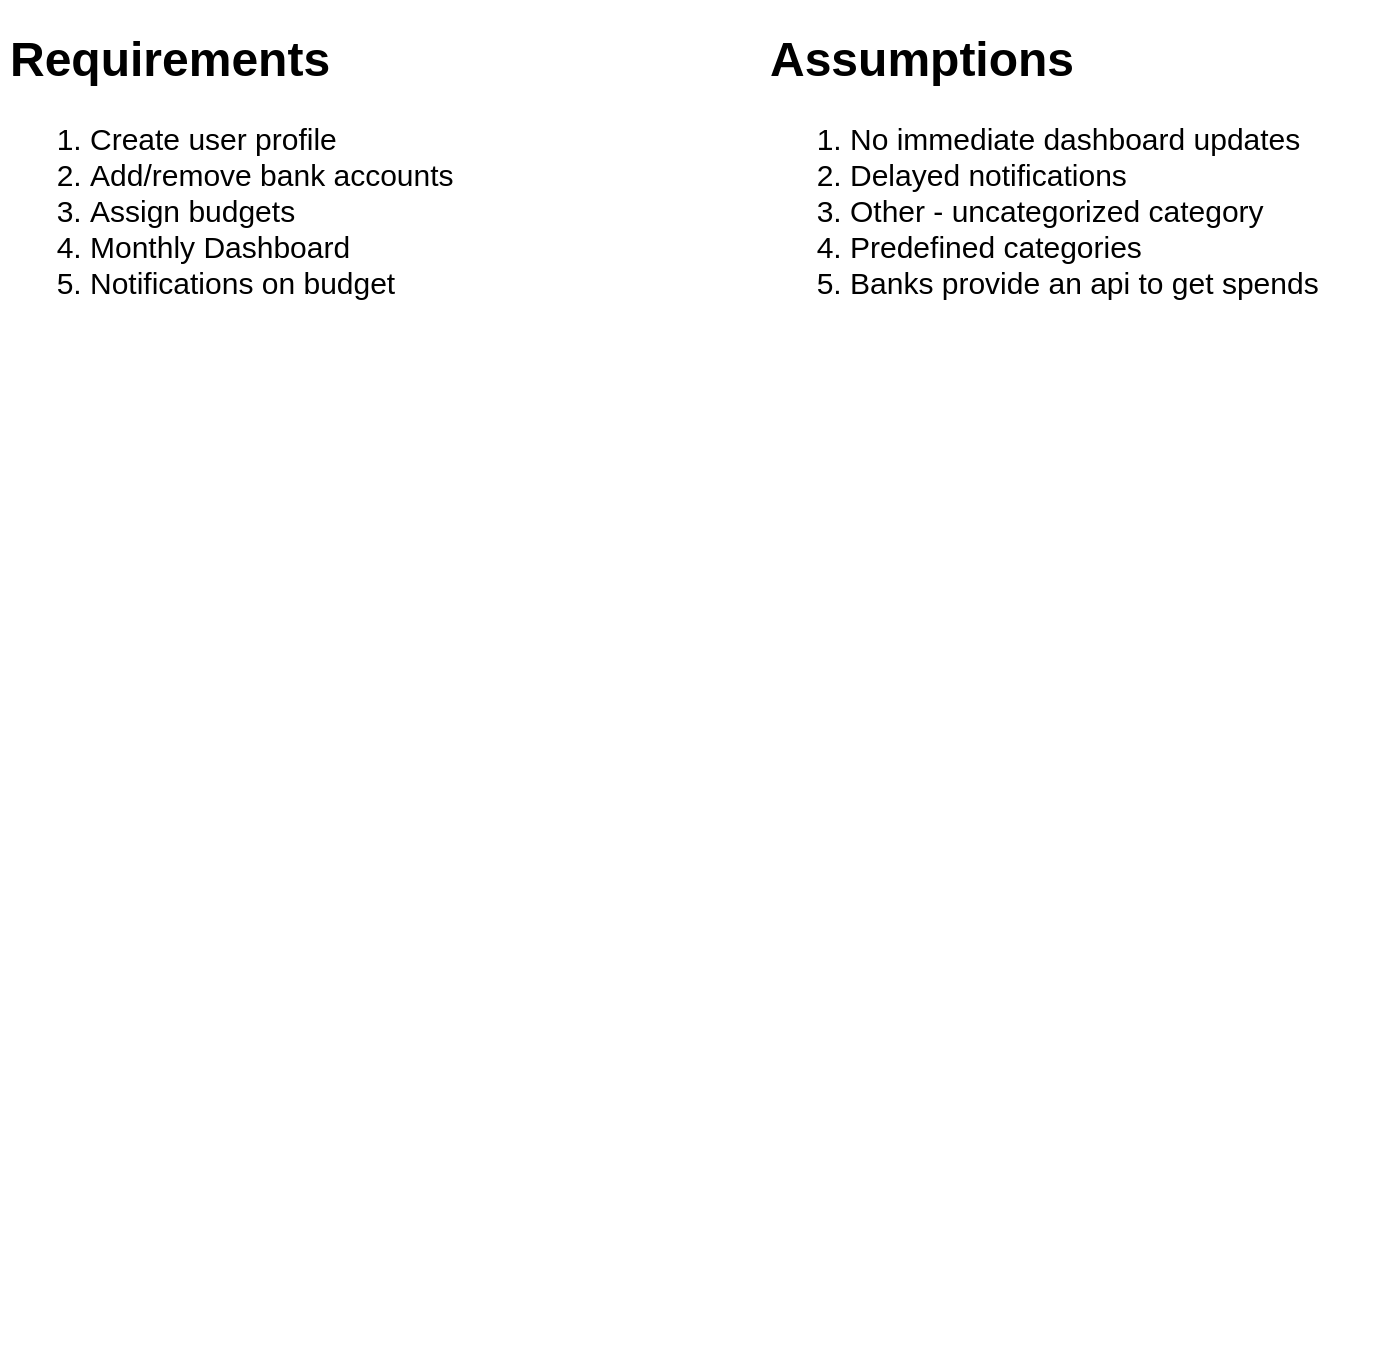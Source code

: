 <mxfile version="14.4.3" type="device" pages="3"><diagram id="LEjCYELOVuVVkbgpxtiJ" name="Page-1"><mxGraphModel dx="1593" dy="931" grid="1" gridSize="10" guides="1" tooltips="1" connect="1" arrows="1" fold="1" page="1" pageScale="1" pageWidth="1600" pageHeight="900" math="0" shadow="0"><root><mxCell id="0"/><mxCell id="1" parent="0"/><mxCell id="EI8fON7Rf7L5VT_uD0MT-15" value="&lt;h1&gt;Requirements&lt;/h1&gt;&lt;p&gt;&lt;/p&gt;&lt;ol style=&quot;font-size: 15px&quot;&gt;&lt;li&gt;Create user profile&lt;/li&gt;&lt;li&gt;Add/remove bank accounts&lt;/li&gt;&lt;li&gt;Assign budgets&lt;/li&gt;&lt;li&gt;Monthly Dashboard&lt;/li&gt;&lt;li&gt;Notifications on budget&lt;/li&gt;&lt;/ol&gt;&lt;p&gt;&lt;/p&gt;" style="text;html=1;strokeColor=none;fillColor=none;spacing=5;spacingTop=-20;whiteSpace=wrap;overflow=hidden;rounded=0;" vertex="1" parent="1"><mxGeometry x="10" y="20" width="310" height="670" as="geometry"/></mxCell><mxCell id="EI8fON7Rf7L5VT_uD0MT-16" value="&lt;h1&gt;Assumptions&lt;/h1&gt;&lt;ol style=&quot;font-size: 15px&quot;&gt;&lt;li&gt;No immediate dashboard updates&lt;/li&gt;&lt;li&gt;Delayed notifications&lt;/li&gt;&lt;li&gt;Other - uncategorized category&lt;/li&gt;&lt;li&gt;Predefined categories&lt;/li&gt;&lt;li&gt;Banks provide an api to get spends&lt;/li&gt;&lt;/ol&gt;&lt;p&gt;&lt;/p&gt;" style="text;html=1;strokeColor=none;fillColor=none;spacing=5;spacingTop=-20;whiteSpace=wrap;overflow=hidden;rounded=0;" vertex="1" parent="1"><mxGeometry x="390" y="20" width="310" height="670" as="geometry"/></mxCell></root></mxGraphModel></diagram><diagram id="5jtczFC2DtVJ73bP2fy8" name="Page-2"><mxGraphModel dx="1354" dy="791" grid="1" gridSize="10" guides="1" tooltips="1" connect="1" arrows="1" fold="1" page="1" pageScale="1" pageWidth="1600" pageHeight="900" math="0" shadow="0"><root><mxCell id="rjqKzywPjhEZeujohmy_-0"/><mxCell id="rjqKzywPjhEZeujohmy_-1" parent="rjqKzywPjhEZeujohmy_-0"/><mxCell id="rNutdrYhHbkk4v7Iz4_9-11" style="edgeStyle=orthogonalEdgeStyle;rounded=0;orthogonalLoop=1;jettySize=auto;html=1;exitX=1;exitY=0.5;exitDx=0;exitDy=0;entryX=0;entryY=0.5;entryDx=0;entryDy=0;fillColor=#fff2cc;strokeColor=#d6b656;strokeWidth=4;" edge="1" parent="rjqKzywPjhEZeujohmy_-1" source="rjqKzywPjhEZeujohmy_-5" target="jkFfhQiMxdDeTWQuAAS1-0"><mxGeometry relative="1" as="geometry"><Array as="points"><mxPoint x="480" y="340"/><mxPoint x="480" y="95"/></Array></mxGeometry></mxCell><mxCell id="rNutdrYhHbkk4v7Iz4_9-14" style="edgeStyle=orthogonalEdgeStyle;rounded=0;orthogonalLoop=1;jettySize=auto;html=1;exitX=1;exitY=0.25;exitDx=0;exitDy=0;entryX=0;entryY=0.357;entryDx=0;entryDy=0;entryPerimeter=0;strokeWidth=4;fillColor=#e1d5e7;strokeColor=#9673a6;" edge="1" parent="rjqKzywPjhEZeujohmy_-1" source="rjqKzywPjhEZeujohmy_-5" target="rjqKzywPjhEZeujohmy_-8"><mxGeometry relative="1" as="geometry"/></mxCell><mxCell id="rNutdrYhHbkk4v7Iz4_9-23" style="edgeStyle=orthogonalEdgeStyle;rounded=0;orthogonalLoop=1;jettySize=auto;html=1;exitX=1;exitY=0.5;exitDx=0;exitDy=0;entryX=0;entryY=0.75;entryDx=0;entryDy=0;strokeWidth=4;fillColor=#0050ef;strokeColor=#001DBC;" edge="1" parent="rjqKzywPjhEZeujohmy_-1" source="rjqKzywPjhEZeujohmy_-5" target="rjqKzywPjhEZeujohmy_-8"><mxGeometry relative="1" as="geometry"/></mxCell><mxCell id="rjqKzywPjhEZeujohmy_-5" value="" style="rounded=0;whiteSpace=wrap;html=1;" vertex="1" parent="rjqKzywPjhEZeujohmy_-1"><mxGeometry x="260" y="50" width="10" height="580" as="geometry"/></mxCell><mxCell id="rjqKzywPjhEZeujohmy_-6" value="Gateway" style="text;html=1;strokeColor=none;fillColor=none;align=center;verticalAlign=middle;whiteSpace=wrap;rounded=0;" vertex="1" parent="rjqKzywPjhEZeujohmy_-1"><mxGeometry x="245" y="20" width="40" height="20" as="geometry"/></mxCell><mxCell id="rjqKzywPjhEZeujohmy_-7" value="Client" style="outlineConnect=0;fontColor=#232F3E;gradientColor=none;strokeColor=#232F3E;fillColor=#ffffff;dashed=0;verticalLabelPosition=bottom;verticalAlign=top;align=center;html=1;fontSize=12;fontStyle=0;aspect=fixed;shape=mxgraph.aws4.resourceIcon;resIcon=mxgraph.aws4.client;" vertex="1" parent="rjqKzywPjhEZeujohmy_-1"><mxGeometry x="160" y="170" width="60" height="60" as="geometry"/></mxCell><mxCell id="rNutdrYhHbkk4v7Iz4_9-16" style="edgeStyle=orthogonalEdgeStyle;rounded=0;orthogonalLoop=1;jettySize=auto;html=1;exitX=1;exitY=0.25;exitDx=0;exitDy=0;entryX=0;entryY=0.75;entryDx=0;entryDy=0;strokeWidth=4;fillColor=#e1d5e7;strokeColor=#9673a6;" edge="1" parent="rjqKzywPjhEZeujohmy_-1" source="rjqKzywPjhEZeujohmy_-8" target="hIJjkHDPBIrLyrcaTdZ1-0"><mxGeometry relative="1" as="geometry"/></mxCell><mxCell id="rNutdrYhHbkk4v7Iz4_9-19" style="edgeStyle=orthogonalEdgeStyle;rounded=0;orthogonalLoop=1;jettySize=auto;html=1;exitX=1;exitY=0.75;exitDx=0;exitDy=0;entryX=0;entryY=0.5;entryDx=0;entryDy=0;strokeWidth=4;fillColor=#f8cecc;strokeColor=#b85450;" edge="1" parent="rjqKzywPjhEZeujohmy_-1" source="rjqKzywPjhEZeujohmy_-8" target="xRsZ1xOgoab8gGCODLMa-0"><mxGeometry relative="1" as="geometry"/></mxCell><mxCell id="rNutdrYhHbkk4v7Iz4_9-24" style="edgeStyle=orthogonalEdgeStyle;rounded=0;orthogonalLoop=1;jettySize=auto;html=1;exitX=1;exitY=1;exitDx=0;exitDy=0;entryX=0;entryY=0.5;entryDx=0;entryDy=0;strokeColor=#001DBC;strokeWidth=4;fillColor=#0050ef;" edge="1" parent="rjqKzywPjhEZeujohmy_-1" source="rjqKzywPjhEZeujohmy_-8" target="C2PQWlD0-MoEL7NNvTyw-0"><mxGeometry relative="1" as="geometry"/></mxCell><mxCell id="rjqKzywPjhEZeujohmy_-8" value="" style="rounded=0;whiteSpace=wrap;html=1;fillColor=#dae8fc;strokeColor=#6c8ebf;" vertex="1" parent="rjqKzywPjhEZeujohmy_-1"><mxGeometry x="330" y="170" width="100" height="70" as="geometry"/></mxCell><mxCell id="rjqKzywPjhEZeujohmy_-9" value="Auth Service" style="text;html=1;strokeColor=none;fillColor=none;align=center;verticalAlign=middle;whiteSpace=wrap;rounded=0;" vertex="1" parent="rjqKzywPjhEZeujohmy_-1"><mxGeometry x="360" y="195" width="40" height="20" as="geometry"/></mxCell><mxCell id="rNutdrYhHbkk4v7Iz4_9-12" style="edgeStyle=orthogonalEdgeStyle;rounded=0;orthogonalLoop=1;jettySize=auto;html=1;exitX=1;exitY=0.5;exitDx=0;exitDy=0;entryX=0;entryY=0.5;entryDx=0;entryDy=0;entryPerimeter=0;strokeWidth=4;fillColor=#fff2cc;strokeColor=#d6b656;" edge="1" parent="rjqKzywPjhEZeujohmy_-1" source="jkFfhQiMxdDeTWQuAAS1-0" target="rNutdrYhHbkk4v7Iz4_9-2"><mxGeometry relative="1" as="geometry"/></mxCell><mxCell id="jkFfhQiMxdDeTWQuAAS1-0" value="" style="rounded=0;whiteSpace=wrap;html=1;fillColor=#dae8fc;strokeColor=#6c8ebf;" vertex="1" parent="rjqKzywPjhEZeujohmy_-1"><mxGeometry x="560" y="60" width="100" height="70" as="geometry"/></mxCell><mxCell id="jkFfhQiMxdDeTWQuAAS1-1" value="User Service" style="text;html=1;strokeColor=none;fillColor=none;align=center;verticalAlign=middle;whiteSpace=wrap;rounded=0;" vertex="1" parent="rjqKzywPjhEZeujohmy_-1"><mxGeometry x="590" y="85" width="40" height="20" as="geometry"/></mxCell><mxCell id="rNutdrYhHbkk4v7Iz4_9-18" style="edgeStyle=orthogonalEdgeStyle;rounded=0;orthogonalLoop=1;jettySize=auto;html=1;exitX=0.75;exitY=0;exitDx=0;exitDy=0;entryX=0.07;entryY=0.4;entryDx=0;entryDy=0;entryPerimeter=0;strokeWidth=4;fillColor=#e1d5e7;strokeColor=#9673a6;" edge="1" parent="rjqKzywPjhEZeujohmy_-1" source="hIJjkHDPBIrLyrcaTdZ1-0" target="YuQBPeg5G_OW5O816HZ3-4"><mxGeometry relative="1" as="geometry"/></mxCell><mxCell id="hIJjkHDPBIrLyrcaTdZ1-0" value="" style="rounded=0;whiteSpace=wrap;html=1;fillColor=#dae8fc;strokeColor=#6c8ebf;" vertex="1" parent="rjqKzywPjhEZeujohmy_-1"><mxGeometry x="810" y="150" width="100" height="70" as="geometry"/></mxCell><mxCell id="hIJjkHDPBIrLyrcaTdZ1-1" value="Banking Service" style="text;html=1;strokeColor=none;fillColor=none;align=center;verticalAlign=middle;whiteSpace=wrap;rounded=0;" vertex="1" parent="rjqKzywPjhEZeujohmy_-1"><mxGeometry x="840" y="175" width="40" height="20" as="geometry"/></mxCell><mxCell id="rNutdrYhHbkk4v7Iz4_9-20" style="edgeStyle=orthogonalEdgeStyle;rounded=0;orthogonalLoop=1;jettySize=auto;html=1;exitX=1;exitY=0.25;exitDx=0;exitDy=0;strokeWidth=4;fillColor=#f8cecc;strokeColor=#b85450;" edge="1" parent="rjqKzywPjhEZeujohmy_-1" source="xRsZ1xOgoab8gGCODLMa-0" target="rNutdrYhHbkk4v7Iz4_9-2"><mxGeometry relative="1" as="geometry"/></mxCell><mxCell id="xRsZ1xOgoab8gGCODLMa-0" value="" style="rounded=0;whiteSpace=wrap;html=1;fillColor=#dae8fc;strokeColor=#6c8ebf;" vertex="1" parent="rjqKzywPjhEZeujohmy_-1"><mxGeometry x="560" y="240" width="100" height="70" as="geometry"/></mxCell><mxCell id="xRsZ1xOgoab8gGCODLMa-1" value="Budget Service" style="text;html=1;strokeColor=none;fillColor=none;align=center;verticalAlign=middle;whiteSpace=wrap;rounded=0;" vertex="1" parent="rjqKzywPjhEZeujohmy_-1"><mxGeometry x="590" y="265" width="40" height="20" as="geometry"/></mxCell><mxCell id="rNutdrYhHbkk4v7Iz4_9-25" style="edgeStyle=orthogonalEdgeStyle;rounded=0;orthogonalLoop=1;jettySize=auto;html=1;exitX=1;exitY=0.5;exitDx=0;exitDy=0;strokeColor=#001DBC;strokeWidth=4;fillColor=#0050ef;" edge="1" parent="rjqKzywPjhEZeujohmy_-1" source="C2PQWlD0-MoEL7NNvTyw-0" target="rNutdrYhHbkk4v7Iz4_9-22"><mxGeometry relative="1" as="geometry"/></mxCell><mxCell id="rNutdrYhHbkk4v7Iz4_9-26" style="edgeStyle=orthogonalEdgeStyle;rounded=0;orthogonalLoop=1;jettySize=auto;html=1;exitX=1;exitY=0.25;exitDx=0;exitDy=0;entryX=0;entryY=1;entryDx=0;entryDy=-15;entryPerimeter=0;strokeColor=#001DBC;strokeWidth=4;fillColor=#0050ef;" edge="1" parent="rjqKzywPjhEZeujohmy_-1" source="C2PQWlD0-MoEL7NNvTyw-0" target="rNutdrYhHbkk4v7Iz4_9-2"><mxGeometry relative="1" as="geometry"/></mxCell><mxCell id="C2PQWlD0-MoEL7NNvTyw-0" value="" style="rounded=0;whiteSpace=wrap;html=1;fillColor=#dae8fc;strokeColor=#6c8ebf;" vertex="1" parent="rjqKzywPjhEZeujohmy_-1"><mxGeometry x="560" y="440" width="100" height="70" as="geometry"/></mxCell><mxCell id="C2PQWlD0-MoEL7NNvTyw-1" value="Dashboard Service" style="text;html=1;strokeColor=none;fillColor=none;align=center;verticalAlign=middle;whiteSpace=wrap;rounded=0;" vertex="1" parent="rjqKzywPjhEZeujohmy_-1"><mxGeometry x="590" y="465" width="40" height="20" as="geometry"/></mxCell><mxCell id="rNutdrYhHbkk4v7Iz4_9-28" style="edgeStyle=orthogonalEdgeStyle;rounded=0;orthogonalLoop=1;jettySize=auto;html=1;exitX=0.5;exitY=1;exitDx=0;exitDy=0;entryX=1;entryY=0.5;entryDx=0;entryDy=0;strokeColor=#82b366;strokeWidth=4;fillColor=#d5e8d4;exitPerimeter=0;" edge="1" parent="rjqKzywPjhEZeujohmy_-1" source="rNutdrYhHbkk4v7Iz4_9-2" target="YuQBPeg5G_OW5O816HZ3-0"><mxGeometry relative="1" as="geometry"><Array as="points"><mxPoint x="875" y="690"/><mxPoint x="700" y="690"/><mxPoint x="700" y="595"/></Array></mxGeometry></mxCell><mxCell id="rNutdrYhHbkk4v7Iz4_9-29" style="edgeStyle=orthogonalEdgeStyle;rounded=0;orthogonalLoop=1;jettySize=auto;html=1;exitX=0;exitY=0.5;exitDx=0;exitDy=0;strokeColor=#82b366;strokeWidth=4;fillColor=#d5e8d4;" edge="1" parent="rjqKzywPjhEZeujohmy_-1" source="YuQBPeg5G_OW5O816HZ3-0" target="rjqKzywPjhEZeujohmy_-7"><mxGeometry relative="1" as="geometry"><Array as="points"><mxPoint x="520" y="595"/><mxPoint x="520" y="660"/><mxPoint x="190" y="660"/></Array></mxGeometry></mxCell><mxCell id="YuQBPeg5G_OW5O816HZ3-0" value="" style="rounded=0;whiteSpace=wrap;html=1;fillColor=#dae8fc;strokeColor=#6c8ebf;" vertex="1" parent="rjqKzywPjhEZeujohmy_-1"><mxGeometry x="560" y="560" width="100" height="70" as="geometry"/></mxCell><mxCell id="YuQBPeg5G_OW5O816HZ3-1" value="Notification Service" style="text;html=1;strokeColor=none;fillColor=none;align=center;verticalAlign=middle;whiteSpace=wrap;rounded=0;" vertex="1" parent="rjqKzywPjhEZeujohmy_-1"><mxGeometry x="590" y="585" width="40" height="20" as="geometry"/></mxCell><mxCell id="YuQBPeg5G_OW5O816HZ3-2" value="" style="ellipse;shape=cloud;whiteSpace=wrap;html=1;" vertex="1" parent="rjqKzywPjhEZeujohmy_-1"><mxGeometry x="1110" y="60" width="120" height="80" as="geometry"/></mxCell><mxCell id="YuQBPeg5G_OW5O816HZ3-3" value="Bank 1" style="text;html=1;strokeColor=none;fillColor=none;align=center;verticalAlign=middle;whiteSpace=wrap;rounded=0;" vertex="1" parent="rjqKzywPjhEZeujohmy_-1"><mxGeometry x="1150" y="90" width="40" height="20" as="geometry"/></mxCell><mxCell id="YuQBPeg5G_OW5O816HZ3-4" value="" style="ellipse;shape=cloud;whiteSpace=wrap;html=1;" vertex="1" parent="rjqKzywPjhEZeujohmy_-1"><mxGeometry x="1120" y="70" width="120" height="80" as="geometry"/></mxCell><mxCell id="YuQBPeg5G_OW5O816HZ3-5" value="Bank 1" style="text;html=1;strokeColor=none;fillColor=none;align=center;verticalAlign=middle;whiteSpace=wrap;rounded=0;" vertex="1" parent="rjqKzywPjhEZeujohmy_-1"><mxGeometry x="1160" y="100" width="40" height="20" as="geometry"/></mxCell><mxCell id="YuQBPeg5G_OW5O816HZ3-6" value="" style="ellipse;shape=cloud;whiteSpace=wrap;html=1;" vertex="1" parent="rjqKzywPjhEZeujohmy_-1"><mxGeometry x="1130" y="80" width="120" height="80" as="geometry"/></mxCell><mxCell id="YuQBPeg5G_OW5O816HZ3-7" value="Banks" style="text;html=1;strokeColor=none;fillColor=none;align=center;verticalAlign=middle;whiteSpace=wrap;rounded=0;" vertex="1" parent="rjqKzywPjhEZeujohmy_-1"><mxGeometry x="1170" y="110" width="40" height="20" as="geometry"/></mxCell><mxCell id="rNutdrYhHbkk4v7Iz4_9-2" value="" style="shape=cylinder3;whiteSpace=wrap;html=1;boundedLbl=1;backgroundOutline=1;size=15;fillColor=#f8cecc;strokeColor=#b85450;" vertex="1" parent="rjqKzywPjhEZeujohmy_-1"><mxGeometry x="840" y="390" width="70" height="90" as="geometry"/></mxCell><mxCell id="rNutdrYhHbkk4v7Iz4_9-5" value="DB" style="text;html=1;strokeColor=none;fillColor=none;align=center;verticalAlign=middle;whiteSpace=wrap;rounded=0;" vertex="1" parent="rjqKzywPjhEZeujohmy_-1"><mxGeometry x="855" y="430" width="40" height="20" as="geometry"/></mxCell><mxCell id="rNutdrYhHbkk4v7Iz4_9-30" style="edgeStyle=orthogonalEdgeStyle;rounded=0;orthogonalLoop=1;jettySize=auto;html=1;exitX=0.5;exitY=0;exitDx=0;exitDy=0;entryX=0.5;entryY=0.963;entryDx=0;entryDy=0;entryPerimeter=0;strokeColor=#A50040;strokeWidth=4;fillColor=#d80073;" edge="1" parent="rjqKzywPjhEZeujohmy_-1" source="rNutdrYhHbkk4v7Iz4_9-6" target="YuQBPeg5G_OW5O816HZ3-6"><mxGeometry relative="1" as="geometry"/></mxCell><mxCell id="rNutdrYhHbkk4v7Iz4_9-31" style="edgeStyle=orthogonalEdgeStyle;rounded=0;orthogonalLoop=1;jettySize=auto;html=1;exitX=0.75;exitY=1;exitDx=0;exitDy=0;entryX=1;entryY=0.5;entryDx=0;entryDy=0;entryPerimeter=0;strokeColor=#A50040;strokeWidth=4;fillColor=#d80073;" edge="1" parent="rjqKzywPjhEZeujohmy_-1" source="rNutdrYhHbkk4v7Iz4_9-6" target="rNutdrYhHbkk4v7Iz4_9-8"><mxGeometry relative="1" as="geometry"/></mxCell><mxCell id="rNutdrYhHbkk4v7Iz4_9-6" value="" style="rounded=0;whiteSpace=wrap;html=1;fillColor=#dae8fc;strokeColor=#6c8ebf;" vertex="1" parent="rjqKzywPjhEZeujohmy_-1"><mxGeometry x="1140" y="390" width="100" height="70" as="geometry"/></mxCell><mxCell id="rNutdrYhHbkk4v7Iz4_9-7" value="Spend cronjob service" style="text;html=1;strokeColor=none;fillColor=none;align=center;verticalAlign=middle;whiteSpace=wrap;rounded=0;" vertex="1" parent="rjqKzywPjhEZeujohmy_-1"><mxGeometry x="1170" y="415" width="40" height="20" as="geometry"/></mxCell><mxCell id="rNutdrYhHbkk4v7Iz4_9-32" style="edgeStyle=orthogonalEdgeStyle;rounded=0;orthogonalLoop=1;jettySize=auto;html=1;exitX=0.5;exitY=0;exitDx=0;exitDy=0;exitPerimeter=0;entryX=1;entryY=0.5;entryDx=0;entryDy=0;entryPerimeter=0;strokeColor=#A50040;strokeWidth=4;fillColor=#d80073;" edge="1" parent="rjqKzywPjhEZeujohmy_-1" source="rNutdrYhHbkk4v7Iz4_9-8" target="rNutdrYhHbkk4v7Iz4_9-2"><mxGeometry relative="1" as="geometry"/></mxCell><mxCell id="rNutdrYhHbkk4v7Iz4_9-33" style="edgeStyle=orthogonalEdgeStyle;rounded=0;orthogonalLoop=1;jettySize=auto;html=1;exitX=0;exitY=0.5;exitDx=0;exitDy=0;exitPerimeter=0;strokeColor=#A50040;strokeWidth=4;fillColor=#d80073;" edge="1" parent="rjqKzywPjhEZeujohmy_-1" source="rNutdrYhHbkk4v7Iz4_9-8" target="rNutdrYhHbkk4v7Iz4_9-22"><mxGeometry relative="1" as="geometry"/></mxCell><mxCell id="rNutdrYhHbkk4v7Iz4_9-35" style="edgeStyle=orthogonalEdgeStyle;rounded=0;orthogonalLoop=1;jettySize=auto;html=1;exitX=0.25;exitY=1;exitDx=0;exitDy=0;exitPerimeter=0;entryX=0.5;entryY=1;entryDx=0;entryDy=0;strokeColor=#A50040;strokeWidth=4;fillColor=#d80073;" edge="1" parent="rjqKzywPjhEZeujohmy_-1" source="rNutdrYhHbkk4v7Iz4_9-8" target="YuQBPeg5G_OW5O816HZ3-0"><mxGeometry relative="1" as="geometry"><Array as="points"><mxPoint x="1020" y="760"/><mxPoint x="610" y="760"/></Array></mxGeometry></mxCell><mxCell id="rNutdrYhHbkk4v7Iz4_9-8" value="" style="strokeWidth=2;outlineConnect=0;dashed=0;align=center;fontSize=8;verticalLabelPosition=bottom;verticalAlign=top;shape=mxgraph.eip.routing_slip;fillColor=#d5e8d4;strokeColor=#82b366;" vertex="1" parent="rjqKzywPjhEZeujohmy_-1"><mxGeometry x="990" y="550" width="120" height="60" as="geometry"/></mxCell><mxCell id="rNutdrYhHbkk4v7Iz4_9-9" value="Spend Queue" style="text;html=1;strokeColor=none;fillColor=none;align=center;verticalAlign=middle;whiteSpace=wrap;rounded=0;" vertex="1" parent="rjqKzywPjhEZeujohmy_-1"><mxGeometry x="1060" y="610" width="40" height="20" as="geometry"/></mxCell><mxCell id="rNutdrYhHbkk4v7Iz4_9-13" value="Create User" style="text;html=1;strokeColor=none;fillColor=none;align=center;verticalAlign=middle;whiteSpace=wrap;rounded=0;" vertex="1" parent="rjqKzywPjhEZeujohmy_-1"><mxGeometry x="360" y="310" width="40" height="20" as="geometry"/></mxCell><mxCell id="rNutdrYhHbkk4v7Iz4_9-17" value="Add bank" style="text;html=1;strokeColor=none;fillColor=none;align=center;verticalAlign=middle;whiteSpace=wrap;rounded=0;" vertex="1" parent="rjqKzywPjhEZeujohmy_-1"><mxGeometry x="650" y="170" width="40" height="20" as="geometry"/></mxCell><mxCell id="rNutdrYhHbkk4v7Iz4_9-22" value="" style="outlineConnect=0;fontColor=#ffffff;fillColor=#647687;strokeColor=#314354;dashed=0;verticalLabelPosition=bottom;verticalAlign=top;align=center;html=1;fontSize=12;fontStyle=0;aspect=fixed;pointerEvents=1;shape=mxgraph.aws4.cached_volume;" vertex="1" parent="rjqKzywPjhEZeujohmy_-1"><mxGeometry x="738" y="550" width="77.9" height="98" as="geometry"/></mxCell><mxCell id="rNutdrYhHbkk4v7Iz4_9-27" value="Dashboard" style="text;html=1;strokeColor=none;fillColor=none;align=center;verticalAlign=middle;whiteSpace=wrap;rounded=0;" vertex="1" parent="rjqKzywPjhEZeujohmy_-1"><mxGeometry x="440" y="380" width="40" height="20" as="geometry"/></mxCell><mxCell id="rNutdrYhHbkk4v7Iz4_9-34" value="Assign budget" style="text;html=1;strokeColor=none;fillColor=none;align=center;verticalAlign=middle;whiteSpace=wrap;rounded=0;" vertex="1" parent="rjqKzywPjhEZeujohmy_-1"><mxGeometry x="510" y="230" width="40" height="20" as="geometry"/></mxCell></root></mxGraphModel></diagram><diagram id="ODH2LFwBemTkrrYDRjUC" name="Page-3"><mxGraphModel dx="1354" dy="791" grid="1" gridSize="10" guides="1" tooltips="1" connect="1" arrows="1" fold="1" page="1" pageScale="1" pageWidth="1600" pageHeight="900" math="0" shadow="0"><root><mxCell id="PbF9cnj6fe5cv8DQ98h0-0"/><mxCell id="PbF9cnj6fe5cv8DQ98h0-1" parent="PbF9cnj6fe5cv8DQ98h0-0"/><mxCell id="PbF9cnj6fe5cv8DQ98h0-13" value="User" style="swimlane;fontStyle=0;childLayout=stackLayout;horizontal=1;startSize=26;fillColor=#1ba1e2;horizontalStack=0;resizeParent=1;resizeParentMax=0;resizeLast=0;collapsible=1;marginBottom=0;strokeColor=#006EAF;fontColor=#ffffff;" vertex="1" parent="PbF9cnj6fe5cv8DQ98h0-1"><mxGeometry x="30" y="40" width="250" height="130" as="geometry"/></mxCell><mxCell id="PbF9cnj6fe5cv8DQ98h0-14" value="+ id: String" style="text;strokeColor=none;fillColor=none;align=left;verticalAlign=top;spacingLeft=4;spacingRight=4;overflow=hidden;rotatable=0;points=[[0,0.5],[1,0.5]];portConstraint=eastwest;" vertex="1" parent="PbF9cnj6fe5cv8DQ98h0-13"><mxGeometry y="26" width="250" height="26" as="geometry"/></mxCell><mxCell id="PbF9cnj6fe5cv8DQ98h0-15" value="+ createdTime: Date" style="text;strokeColor=none;fillColor=none;align=left;verticalAlign=top;spacingLeft=4;spacingRight=4;overflow=hidden;rotatable=0;points=[[0,0.5],[1,0.5]];portConstraint=eastwest;" vertex="1" parent="PbF9cnj6fe5cv8DQ98h0-13"><mxGeometry y="52" width="250" height="26" as="geometry"/></mxCell><mxCell id="PbF9cnj6fe5cv8DQ98h0-23" value="+ accessedTime: Date" style="text;strokeColor=none;fillColor=none;align=left;verticalAlign=top;spacingLeft=4;spacingRight=4;overflow=hidden;rotatable=0;points=[[0,0.5],[1,0.5]];portConstraint=eastwest;" vertex="1" parent="PbF9cnj6fe5cv8DQ98h0-13"><mxGeometry y="78" width="250" height="26" as="geometry"/></mxCell><mxCell id="PbF9cnj6fe5cv8DQ98h0-24" value="+ email: String" style="text;strokeColor=none;fillColor=none;align=left;verticalAlign=top;spacingLeft=4;spacingRight=4;overflow=hidden;rotatable=0;points=[[0,0.5],[1,0.5]];portConstraint=eastwest;" vertex="1" parent="PbF9cnj6fe5cv8DQ98h0-13"><mxGeometry y="104" width="250" height="26" as="geometry"/></mxCell><mxCell id="PbF9cnj6fe5cv8DQ98h0-36" value="Category" style="swimlane;fontStyle=0;childLayout=stackLayout;horizontal=1;startSize=26;fillColor=#1ba1e2;horizontalStack=0;resizeParent=1;resizeParentMax=0;resizeLast=0;collapsible=1;marginBottom=0;strokeColor=#006EAF;fontColor=#ffffff;" vertex="1" parent="PbF9cnj6fe5cv8DQ98h0-1"><mxGeometry x="350" y="40" width="250" height="78" as="geometry"/></mxCell><mxCell id="PbF9cnj6fe5cv8DQ98h0-37" value="+ id: String" style="text;strokeColor=none;fillColor=none;align=left;verticalAlign=top;spacingLeft=4;spacingRight=4;overflow=hidden;rotatable=0;points=[[0,0.5],[1,0.5]];portConstraint=eastwest;" vertex="1" parent="PbF9cnj6fe5cv8DQ98h0-36"><mxGeometry y="26" width="250" height="26" as="geometry"/></mxCell><mxCell id="PbF9cnj6fe5cv8DQ98h0-38" value="+ name: String" style="text;strokeColor=none;fillColor=none;align=left;verticalAlign=top;spacingLeft=4;spacingRight=4;overflow=hidden;rotatable=0;points=[[0,0.5],[1,0.5]];portConstraint=eastwest;" vertex="1" parent="PbF9cnj6fe5cv8DQ98h0-36"><mxGeometry y="52" width="250" height="26" as="geometry"/></mxCell><mxCell id="PbF9cnj6fe5cv8DQ98h0-41" value="SpendWord" style="swimlane;fontStyle=0;childLayout=stackLayout;horizontal=1;startSize=26;fillColor=#1ba1e2;horizontalStack=0;resizeParent=1;resizeParentMax=0;resizeLast=0;collapsible=1;marginBottom=0;strokeColor=#006EAF;fontColor=#ffffff;" vertex="1" parent="PbF9cnj6fe5cv8DQ98h0-1"><mxGeometry x="660" y="40" width="250" height="104" as="geometry"/></mxCell><mxCell id="PbF9cnj6fe5cv8DQ98h0-42" value="+ id: String" style="text;strokeColor=none;fillColor=none;align=left;verticalAlign=top;spacingLeft=4;spacingRight=4;overflow=hidden;rotatable=0;points=[[0,0.5],[1,0.5]];portConstraint=eastwest;" vertex="1" parent="PbF9cnj6fe5cv8DQ98h0-41"><mxGeometry y="26" width="250" height="26" as="geometry"/></mxCell><mxCell id="PbF9cnj6fe5cv8DQ98h0-43" value="+ name: String" style="text;strokeColor=none;fillColor=none;align=left;verticalAlign=top;spacingLeft=4;spacingRight=4;overflow=hidden;rotatable=0;points=[[0,0.5],[1,0.5]];portConstraint=eastwest;" vertex="1" parent="PbF9cnj6fe5cv8DQ98h0-41"><mxGeometry y="52" width="250" height="26" as="geometry"/></mxCell><mxCell id="PbF9cnj6fe5cv8DQ98h0-57" value="+ Category id: String" style="text;strokeColor=none;fillColor=none;align=left;verticalAlign=top;spacingLeft=4;spacingRight=4;overflow=hidden;rotatable=0;points=[[0,0.5],[1,0.5]];portConstraint=eastwest;" vertex="1" parent="PbF9cnj6fe5cv8DQ98h0-41"><mxGeometry y="78" width="250" height="26" as="geometry"/></mxCell><mxCell id="PbF9cnj6fe5cv8DQ98h0-47" value="UserBudget" style="swimlane;fontStyle=0;childLayout=stackLayout;horizontal=1;startSize=26;fillColor=#1ba1e2;horizontalStack=0;resizeParent=1;resizeParentMax=0;resizeLast=0;collapsible=1;marginBottom=0;strokeColor=#006EAF;fontColor=#ffffff;" vertex="1" parent="PbF9cnj6fe5cv8DQ98h0-1"><mxGeometry x="30" y="238" width="250" height="104" as="geometry"/></mxCell><mxCell id="PbF9cnj6fe5cv8DQ98h0-48" value="+ User id: String" style="text;strokeColor=none;fillColor=none;align=left;verticalAlign=top;spacingLeft=4;spacingRight=4;overflow=hidden;rotatable=0;points=[[0,0.5],[1,0.5]];portConstraint=eastwest;" vertex="1" parent="PbF9cnj6fe5cv8DQ98h0-47"><mxGeometry y="26" width="250" height="26" as="geometry"/></mxCell><mxCell id="PbF9cnj6fe5cv8DQ98h0-49" value="+ Category id: String" style="text;strokeColor=none;fillColor=none;align=left;verticalAlign=top;spacingLeft=4;spacingRight=4;overflow=hidden;rotatable=0;points=[[0,0.5],[1,0.5]];portConstraint=eastwest;" vertex="1" parent="PbF9cnj6fe5cv8DQ98h0-47"><mxGeometry y="52" width="250" height="26" as="geometry"/></mxCell><mxCell id="PbF9cnj6fe5cv8DQ98h0-50" value="+ Amount: String" style="text;strokeColor=none;fillColor=none;align=left;verticalAlign=top;spacingLeft=4;spacingRight=4;overflow=hidden;rotatable=0;points=[[0,0.5],[1,0.5]];portConstraint=eastwest;" vertex="1" parent="PbF9cnj6fe5cv8DQ98h0-47"><mxGeometry y="78" width="250" height="26" as="geometry"/></mxCell><mxCell id="PbF9cnj6fe5cv8DQ98h0-52" value="Bank Info" style="swimlane;fontStyle=0;childLayout=stackLayout;horizontal=1;startSize=26;fillColor=#1ba1e2;horizontalStack=0;resizeParent=1;resizeParentMax=0;resizeLast=0;collapsible=1;marginBottom=0;strokeColor=#006EAF;fontColor=#ffffff;" vertex="1" parent="PbF9cnj6fe5cv8DQ98h0-1"><mxGeometry x="320" y="238" width="250" height="130" as="geometry"/></mxCell><mxCell id="PbF9cnj6fe5cv8DQ98h0-63" value="+ Bank id: String" style="text;strokeColor=none;fillColor=none;align=left;verticalAlign=top;spacingLeft=4;spacingRight=4;overflow=hidden;rotatable=0;points=[[0,0.5],[1,0.5]];portConstraint=eastwest;" vertex="1" parent="PbF9cnj6fe5cv8DQ98h0-52"><mxGeometry y="26" width="250" height="26" as="geometry"/></mxCell><mxCell id="PbF9cnj6fe5cv8DQ98h0-53" value="+ User id: String" style="text;strokeColor=none;fillColor=none;align=left;verticalAlign=top;spacingLeft=4;spacingRight=4;overflow=hidden;rotatable=0;points=[[0,0.5],[1,0.5]];portConstraint=eastwest;" vertex="1" parent="PbF9cnj6fe5cv8DQ98h0-52"><mxGeometry y="52" width="250" height="26" as="geometry"/></mxCell><mxCell id="PbF9cnj6fe5cv8DQ98h0-54" value="+ Bank Name: String" style="text;strokeColor=none;fillColor=none;align=left;verticalAlign=top;spacingLeft=4;spacingRight=4;overflow=hidden;rotatable=0;points=[[0,0.5],[1,0.5]];portConstraint=eastwest;" vertex="1" parent="PbF9cnj6fe5cv8DQ98h0-52"><mxGeometry y="78" width="250" height="26" as="geometry"/></mxCell><mxCell id="PbF9cnj6fe5cv8DQ98h0-55" value="+ Bank token: String" style="text;strokeColor=none;fillColor=none;align=left;verticalAlign=top;spacingLeft=4;spacingRight=4;overflow=hidden;rotatable=0;points=[[0,0.5],[1,0.5]];portConstraint=eastwest;" vertex="1" parent="PbF9cnj6fe5cv8DQ98h0-52"><mxGeometry y="104" width="250" height="26" as="geometry"/></mxCell><mxCell id="PbF9cnj6fe5cv8DQ98h0-58" value="Transactions" style="swimlane;fontStyle=0;childLayout=stackLayout;horizontal=1;startSize=26;fillColor=#1ba1e2;horizontalStack=0;resizeParent=1;resizeParentMax=0;resizeLast=0;collapsible=1;marginBottom=0;strokeColor=#006EAF;fontColor=#ffffff;" vertex="1" parent="PbF9cnj6fe5cv8DQ98h0-1"><mxGeometry x="630" y="238" width="250" height="156" as="geometry"/></mxCell><mxCell id="PbF9cnj6fe5cv8DQ98h0-59" value="+ id: String" style="text;strokeColor=none;fillColor=none;align=left;verticalAlign=top;spacingLeft=4;spacingRight=4;overflow=hidden;rotatable=0;points=[[0,0.5],[1,0.5]];portConstraint=eastwest;" vertex="1" parent="PbF9cnj6fe5cv8DQ98h0-58"><mxGeometry y="26" width="250" height="26" as="geometry"/></mxCell><mxCell id="PbF9cnj6fe5cv8DQ98h0-61" value="+ bank id: String" style="text;strokeColor=none;fillColor=none;align=left;verticalAlign=top;spacingLeft=4;spacingRight=4;overflow=hidden;rotatable=0;points=[[0,0.5],[1,0.5]];portConstraint=eastwest;" vertex="1" parent="PbF9cnj6fe5cv8DQ98h0-58"><mxGeometry y="52" width="250" height="26" as="geometry"/></mxCell><mxCell id="PbF9cnj6fe5cv8DQ98h0-62" value="+ amount: String" style="text;strokeColor=none;fillColor=none;align=left;verticalAlign=top;spacingLeft=4;spacingRight=4;overflow=hidden;rotatable=0;points=[[0,0.5],[1,0.5]];portConstraint=eastwest;" vertex="1" parent="PbF9cnj6fe5cv8DQ98h0-58"><mxGeometry y="78" width="250" height="26" as="geometry"/></mxCell><mxCell id="PbF9cnj6fe5cv8DQ98h0-60" value="+ Category id: String" style="text;strokeColor=none;fillColor=none;align=left;verticalAlign=top;spacingLeft=4;spacingRight=4;overflow=hidden;rotatable=0;points=[[0,0.5],[1,0.5]];portConstraint=eastwest;" vertex="1" parent="PbF9cnj6fe5cv8DQ98h0-58"><mxGeometry y="104" width="250" height="26" as="geometry"/></mxCell><mxCell id="PbF9cnj6fe5cv8DQ98h0-64" value="+ createdTime: Date" style="text;strokeColor=none;fillColor=none;align=left;verticalAlign=top;spacingLeft=4;spacingRight=4;overflow=hidden;rotatable=0;points=[[0,0.5],[1,0.5]];portConstraint=eastwest;" vertex="1" parent="PbF9cnj6fe5cv8DQ98h0-58"><mxGeometry y="130" width="250" height="26" as="geometry"/></mxCell><mxCell id="PbF9cnj6fe5cv8DQ98h0-65" value="&lt;br&gt;{&lt;br&gt;userId: &quot;user&quot;,&lt;br&gt;spendMap: {&lt;br&gt;&quot;categoryName1&quot;: {&lt;br&gt;&quot;Amount&quot;: &quot;10.00&quot;,&lt;br&gt;&quot;Budget&quot;: &quot;100&quot; ,&lt;br&gt;&quot;percentSpent&quot;: &quot;10&quot;&amp;nbsp;&lt;br&gt;},&lt;br&gt;&quot;categoryName2&quot;: {&lt;br&gt;&quot;Amount&quot;: &quot;15.00&quot;,&lt;br&gt;&quot;Budget&quot;: &quot;100&quot; ,&lt;br&gt;&quot;percentSpent&quot;: &quot;15&quot;&amp;nbsp;&lt;br&gt;}&lt;br&gt;}&lt;br&gt;}" style="text;html=1;strokeColor=none;fillColor=none;align=left;verticalAlign=middle;whiteSpace=wrap;rounded=0;" vertex="1" parent="PbF9cnj6fe5cv8DQ98h0-1"><mxGeometry x="110" y="430" width="450" height="220" as="geometry"/></mxCell></root></mxGraphModel></diagram></mxfile>